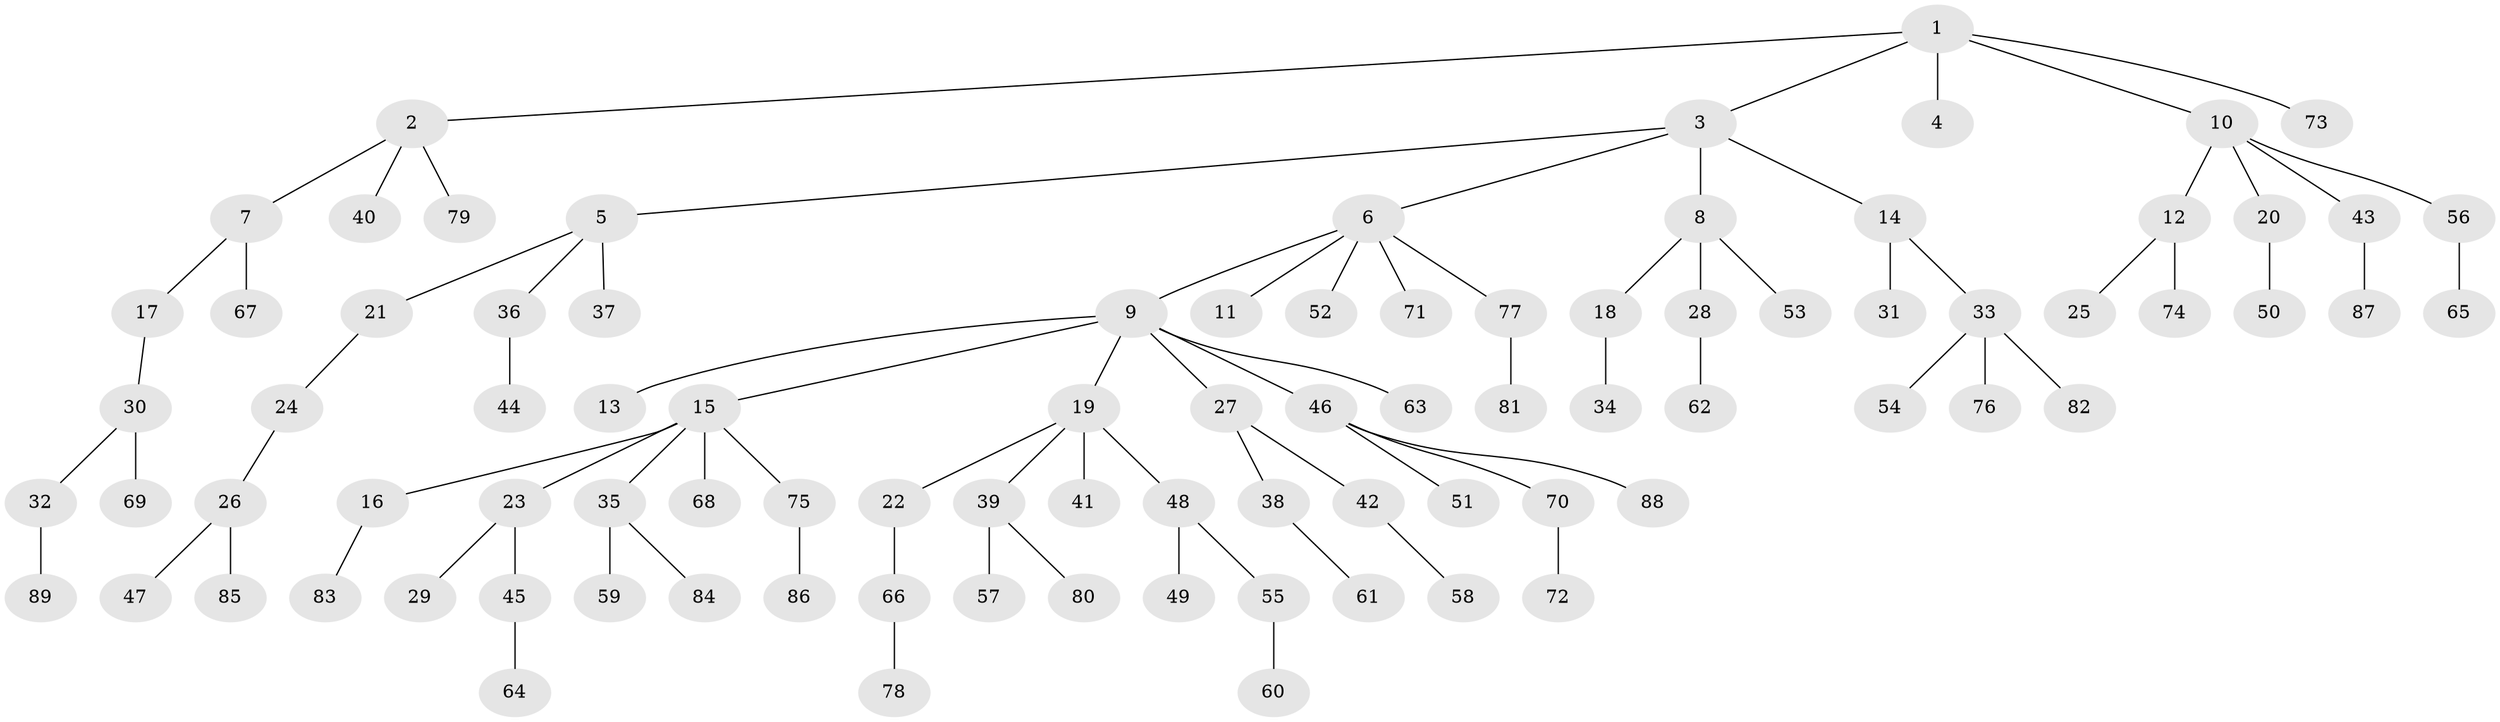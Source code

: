 // coarse degree distribution, {7: 0.05084745762711865, 1: 0.6101694915254238, 5: 0.01694915254237288, 2: 0.1694915254237288, 3: 0.1016949152542373, 6: 0.03389830508474576, 4: 0.01694915254237288}
// Generated by graph-tools (version 1.1) at 2025/52/02/27/25 19:52:10]
// undirected, 89 vertices, 88 edges
graph export_dot {
graph [start="1"]
  node [color=gray90,style=filled];
  1;
  2;
  3;
  4;
  5;
  6;
  7;
  8;
  9;
  10;
  11;
  12;
  13;
  14;
  15;
  16;
  17;
  18;
  19;
  20;
  21;
  22;
  23;
  24;
  25;
  26;
  27;
  28;
  29;
  30;
  31;
  32;
  33;
  34;
  35;
  36;
  37;
  38;
  39;
  40;
  41;
  42;
  43;
  44;
  45;
  46;
  47;
  48;
  49;
  50;
  51;
  52;
  53;
  54;
  55;
  56;
  57;
  58;
  59;
  60;
  61;
  62;
  63;
  64;
  65;
  66;
  67;
  68;
  69;
  70;
  71;
  72;
  73;
  74;
  75;
  76;
  77;
  78;
  79;
  80;
  81;
  82;
  83;
  84;
  85;
  86;
  87;
  88;
  89;
  1 -- 2;
  1 -- 3;
  1 -- 4;
  1 -- 10;
  1 -- 73;
  2 -- 7;
  2 -- 40;
  2 -- 79;
  3 -- 5;
  3 -- 6;
  3 -- 8;
  3 -- 14;
  5 -- 21;
  5 -- 36;
  5 -- 37;
  6 -- 9;
  6 -- 11;
  6 -- 52;
  6 -- 71;
  6 -- 77;
  7 -- 17;
  7 -- 67;
  8 -- 18;
  8 -- 28;
  8 -- 53;
  9 -- 13;
  9 -- 15;
  9 -- 19;
  9 -- 27;
  9 -- 46;
  9 -- 63;
  10 -- 12;
  10 -- 20;
  10 -- 43;
  10 -- 56;
  12 -- 25;
  12 -- 74;
  14 -- 31;
  14 -- 33;
  15 -- 16;
  15 -- 23;
  15 -- 35;
  15 -- 68;
  15 -- 75;
  16 -- 83;
  17 -- 30;
  18 -- 34;
  19 -- 22;
  19 -- 39;
  19 -- 41;
  19 -- 48;
  20 -- 50;
  21 -- 24;
  22 -- 66;
  23 -- 29;
  23 -- 45;
  24 -- 26;
  26 -- 47;
  26 -- 85;
  27 -- 38;
  27 -- 42;
  28 -- 62;
  30 -- 32;
  30 -- 69;
  32 -- 89;
  33 -- 54;
  33 -- 76;
  33 -- 82;
  35 -- 59;
  35 -- 84;
  36 -- 44;
  38 -- 61;
  39 -- 57;
  39 -- 80;
  42 -- 58;
  43 -- 87;
  45 -- 64;
  46 -- 51;
  46 -- 70;
  46 -- 88;
  48 -- 49;
  48 -- 55;
  55 -- 60;
  56 -- 65;
  66 -- 78;
  70 -- 72;
  75 -- 86;
  77 -- 81;
}
